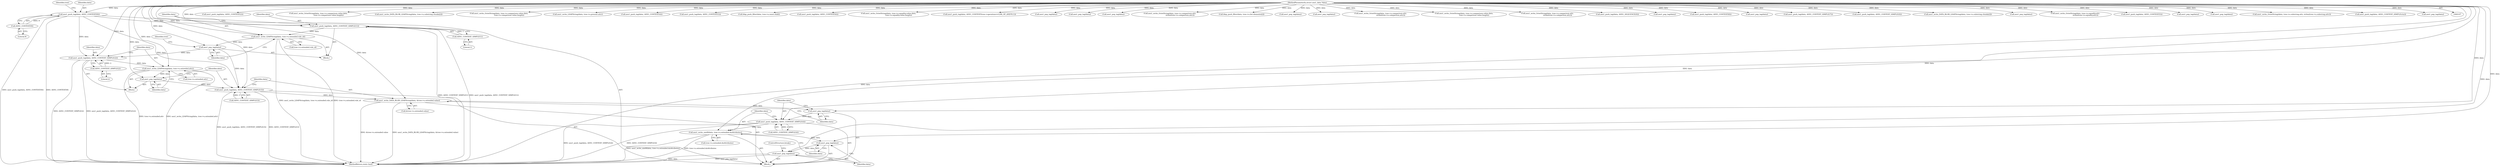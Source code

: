 digraph "1_samba_530d50a1abdcdf4d1775652d4c456c1274d83d8d_1@API" {
"1000575" [label="(Call,asn1_write_LDAPString(data, tree->u.extended.attr))"];
"1000571" [label="(Call,asn1_push_tag(data, ASN1_CONTEXT_SIMPLE(2)))"];
"1000534" [label="(Call,asn1_push_tag(data, ASN1_CONTEXT(9)))"];
"1000108" [label="(MethodParameterIn,struct asn1_data *data)"];
"1000536" [label="(Call,ASN1_CONTEXT(9))"];
"1000560" [label="(Call,asn1_pop_tag(data))"];
"1000551" [label="(Call,asn1_write_LDAPString(data, tree->u.extended.rule_id))"];
"1000547" [label="(Call,asn1_push_tag(data, ASN1_CONTEXT_SIMPLE(1)))"];
"1000549" [label="(Call,ASN1_CONTEXT_SIMPLE(1))"];
"1000573" [label="(Call,ASN1_CONTEXT_SIMPLE(2))"];
"1000584" [label="(Call,asn1_pop_tag(data))"];
"1000586" [label="(Call,asn1_push_tag(data, ASN1_CONTEXT_SIMPLE(3)))"];
"1000590" [label="(Call,asn1_write_DATA_BLOB_LDAPString(data, &tree->u.extended.value))"];
"1000600" [label="(Call,asn1_pop_tag(data))"];
"1000602" [label="(Call,asn1_push_tag(data, ASN1_CONTEXT_SIMPLE(4)))"];
"1000606" [label="(Call,asn1_write_uint8(data, tree->u.extended.dnAttributes))"];
"1000615" [label="(Call,asn1_pop_tag(data))"];
"1000617" [label="(Call,asn1_pop_tag(data))"];
"1000576" [label="(Identifier,data)"];
"1000573" [label="(Call,ASN1_CONTEXT_SIMPLE(2))"];
"1000600" [label="(Call,asn1_pop_tag(data))"];
"1000536" [label="(Call,ASN1_CONTEXT(9))"];
"1000166" [label="(Call,asn1_push_tag(data, ASN1_CONTEXT(2)))"];
"1000399" [label="(Call,asn1_write_OctetString(data, tree->u.comparison.value.data,\n                                     tree->u.comparison.value.length))"];
"1000552" [label="(Identifier,data)"];
"1000357" [label="(Call,asn1_write_DATA_BLOB_LDAPString(data, tree->u.substring.chunks[i]))"];
"1000604" [label="(Call,ASN1_CONTEXT_SIMPLE(4))"];
"1000547" [label="(Call,asn1_push_tag(data, ASN1_CONTEXT_SIMPLE(1)))"];
"1000510" [label="(Call,asn1_write_OctetString(data, tree->u.comparison.value.data,\n                                     tree->u.comparison.value.length))"];
"1000615" [label="(Call,asn1_pop_tag(data))"];
"1000472" [label="(Call,asn1_write_LDAPString(data, tree->u.present.attr))"];
"1000548" [label="(Identifier,data)"];
"1000233" [label="(Call,asn1_push_tag(data, ASN1_CONTEXT(4)))"];
"1000553" [label="(Call,tree->u.extended.rule_id)"];
"1000188" [label="(Call,asn1_push_tag(data, ASN1_CONTEXT(3)))"];
"1000172" [label="(Call,ldap_push_filter(data, tree->u.isnot.child))"];
"1000628" [label="(MethodReturn,static bool)"];
"1000423" [label="(Call,asn1_push_tag(data, ASN1_CONTEXT(6)))"];
"1000570" [label="(Block,)"];
"1000560" [label="(Call,asn1_pop_tag(data))"];
"1000116" [label="(Block,)"];
"1000209" [label="(Call,asn1_write_OctetString(data, tree->u.equality.value.data,\n                                     tree->u.equality.value.length))"];
"1000592" [label="(Call,&tree->u.extended.value)"];
"1000542" [label="(Identifier,tree)"];
"1000119" [label="(Call,asn1_push_tag(data, ASN1_CONTEXT(tree->operation==LDB_OP_AND?0:1)))"];
"1000537" [label="(Literal,9)"];
"1000162" [label="(Call,asn1_pop_tag(data))"];
"1000550" [label="(Literal,1)"];
"1000419" [label="(Call,asn1_pop_tag(data))"];
"1000229" [label="(Call,asn1_pop_tag(data))"];
"1000588" [label="(Call,ASN1_CONTEXT_SIMPLE(3))"];
"1000577" [label="(Call,tree->u.extended.attr)"];
"1000571" [label="(Call,asn1_push_tag(data, ASN1_CONTEXT_SIMPLE(2)))"];
"1000382" [label="(Call,asn1_write_OctetString(data, tree->u.comparison.attr,\n                                     strlen(tree->u.comparison.attr)))"];
"1000148" [label="(Call,ldap_push_filter(data, tree->u.list.elements[i]))"];
"1000530" [label="(Call,asn1_pop_tag(data))"];
"1000561" [label="(Identifier,data)"];
"1000305" [label="(Call,asn1_pop_tag(data))"];
"1000549" [label="(Call,ASN1_CONTEXT_SIMPLE(1))"];
"1000427" [label="(Call,asn1_write_OctetString(data, tree->u.comparison.attr,\n                                     strlen(tree->u.comparison.attr)))"];
"1000444" [label="(Call,asn1_write_OctetString(data, tree->u.comparison.value.data,\n                                     tree->u.comparison.value.length))"];
"1000586" [label="(Call,asn1_push_tag(data, ASN1_CONTEXT_SIMPLE(3)))"];
"1000493" [label="(Call,asn1_write_OctetString(data, tree->u.comparison.attr,\n                                     strlen(tree->u.comparison.attr)))"];
"1000254" [label="(Call,asn1_push_tag(data, ASN1_SEQUENCE(0)))"];
"1000535" [label="(Identifier,data)"];
"1000585" [label="(Identifier,data)"];
"1000184" [label="(Call,asn1_pop_tag(data))"];
"1000534" [label="(Call,asn1_push_tag(data, ASN1_CONTEXT(9)))"];
"1000489" [label="(Call,asn1_push_tag(data, ASN1_CONTEXT(8)))"];
"1000606" [label="(Call,asn1_write_uint8(data, tree->u.extended.dnAttributes))"];
"1000108" [label="(MethodParameterIn,struct asn1_data *data)"];
"1000587" [label="(Identifier,data)"];
"1000374" [label="(Call,asn1_pop_tag(data))"];
"1000468" [label="(Call,asn1_push_tag(data, ASN1_CONTEXT_SIMPLE(7)))"];
"1000546" [label="(Block,)"];
"1000290" [label="(Call,asn1_push_tag(data, ASN1_CONTEXT_SIMPLE(0)))"];
"1000619" [label="(ControlStructure,break;)"];
"1000607" [label="(Identifier,data)"];
"1000617" [label="(Call,asn1_pop_tag(data))"];
"1000574" [label="(Literal,2)"];
"1000572" [label="(Identifier,data)"];
"1000602" [label="(Call,asn1_push_tag(data, ASN1_CONTEXT_SIMPLE(4)))"];
"1000591" [label="(Identifier,data)"];
"1000590" [label="(Call,asn1_write_DATA_BLOB_LDAPString(data, &tree->u.extended.value))"];
"1000603" [label="(Identifier,data)"];
"1000294" [label="(Call,asn1_write_DATA_BLOB_LDAPString(data, tree->u.substring.chunks[i]))"];
"1000464" [label="(Call,asn1_pop_tag(data))"];
"1000192" [label="(Call,asn1_write_OctetString(data, tree->u.equality.attr,\n                                     strlen(tree->u.equality.attr)))"];
"1000378" [label="(Call,asn1_push_tag(data, ASN1_CONTEXT(5)))"];
"1000575" [label="(Call,asn1_write_LDAPString(data, tree->u.extended.attr))"];
"1000372" [label="(Call,asn1_pop_tag(data))"];
"1000584" [label="(Call,asn1_pop_tag(data))"];
"1000608" [label="(Call,tree->u.extended.dnAttributes)"];
"1000368" [label="(Call,asn1_pop_tag(data))"];
"1000618" [label="(Identifier,data)"];
"1000601" [label="(Identifier,data)"];
"1000566" [label="(Identifier,tree)"];
"1000616" [label="(Identifier,data)"];
"1000237" [label="(Call,asn1_write_OctetString(data, tree->u.substring.attr, strlen(tree->u.substring.attr)))"];
"1000551" [label="(Call,asn1_write_LDAPString(data, tree->u.extended.rule_id))"];
"1000353" [label="(Call,asn1_push_tag(data, ASN1_CONTEXT_SIMPLE(ctx)))"];
"1000481" [label="(Call,asn1_pop_tag(data))"];
"1000575" -> "1000570"  [label="AST: "];
"1000575" -> "1000577"  [label="CFG: "];
"1000576" -> "1000575"  [label="AST: "];
"1000577" -> "1000575"  [label="AST: "];
"1000585" -> "1000575"  [label="CFG: "];
"1000575" -> "1000628"  [label="DDG: asn1_write_LDAPString(data, tree->u.extended.attr)"];
"1000575" -> "1000628"  [label="DDG: tree->u.extended.attr"];
"1000571" -> "1000575"  [label="DDG: data"];
"1000108" -> "1000575"  [label="DDG: data"];
"1000575" -> "1000584"  [label="DDG: data"];
"1000571" -> "1000570"  [label="AST: "];
"1000571" -> "1000573"  [label="CFG: "];
"1000572" -> "1000571"  [label="AST: "];
"1000573" -> "1000571"  [label="AST: "];
"1000576" -> "1000571"  [label="CFG: "];
"1000571" -> "1000628"  [label="DDG: asn1_push_tag(data, ASN1_CONTEXT_SIMPLE(2))"];
"1000571" -> "1000628"  [label="DDG: ASN1_CONTEXT_SIMPLE(2)"];
"1000534" -> "1000571"  [label="DDG: data"];
"1000560" -> "1000571"  [label="DDG: data"];
"1000108" -> "1000571"  [label="DDG: data"];
"1000573" -> "1000571"  [label="DDG: 2"];
"1000534" -> "1000116"  [label="AST: "];
"1000534" -> "1000536"  [label="CFG: "];
"1000535" -> "1000534"  [label="AST: "];
"1000536" -> "1000534"  [label="AST: "];
"1000542" -> "1000534"  [label="CFG: "];
"1000534" -> "1000628"  [label="DDG: asn1_push_tag(data, ASN1_CONTEXT(9))"];
"1000534" -> "1000628"  [label="DDG: ASN1_CONTEXT(9)"];
"1000108" -> "1000534"  [label="DDG: data"];
"1000536" -> "1000534"  [label="DDG: 9"];
"1000534" -> "1000547"  [label="DDG: data"];
"1000534" -> "1000586"  [label="DDG: data"];
"1000108" -> "1000107"  [label="AST: "];
"1000108" -> "1000628"  [label="DDG: data"];
"1000108" -> "1000119"  [label="DDG: data"];
"1000108" -> "1000148"  [label="DDG: data"];
"1000108" -> "1000162"  [label="DDG: data"];
"1000108" -> "1000166"  [label="DDG: data"];
"1000108" -> "1000172"  [label="DDG: data"];
"1000108" -> "1000184"  [label="DDG: data"];
"1000108" -> "1000188"  [label="DDG: data"];
"1000108" -> "1000192"  [label="DDG: data"];
"1000108" -> "1000209"  [label="DDG: data"];
"1000108" -> "1000229"  [label="DDG: data"];
"1000108" -> "1000233"  [label="DDG: data"];
"1000108" -> "1000237"  [label="DDG: data"];
"1000108" -> "1000254"  [label="DDG: data"];
"1000108" -> "1000290"  [label="DDG: data"];
"1000108" -> "1000294"  [label="DDG: data"];
"1000108" -> "1000305"  [label="DDG: data"];
"1000108" -> "1000353"  [label="DDG: data"];
"1000108" -> "1000357"  [label="DDG: data"];
"1000108" -> "1000368"  [label="DDG: data"];
"1000108" -> "1000372"  [label="DDG: data"];
"1000108" -> "1000374"  [label="DDG: data"];
"1000108" -> "1000378"  [label="DDG: data"];
"1000108" -> "1000382"  [label="DDG: data"];
"1000108" -> "1000399"  [label="DDG: data"];
"1000108" -> "1000419"  [label="DDG: data"];
"1000108" -> "1000423"  [label="DDG: data"];
"1000108" -> "1000427"  [label="DDG: data"];
"1000108" -> "1000444"  [label="DDG: data"];
"1000108" -> "1000464"  [label="DDG: data"];
"1000108" -> "1000468"  [label="DDG: data"];
"1000108" -> "1000472"  [label="DDG: data"];
"1000108" -> "1000481"  [label="DDG: data"];
"1000108" -> "1000489"  [label="DDG: data"];
"1000108" -> "1000493"  [label="DDG: data"];
"1000108" -> "1000510"  [label="DDG: data"];
"1000108" -> "1000530"  [label="DDG: data"];
"1000108" -> "1000547"  [label="DDG: data"];
"1000108" -> "1000551"  [label="DDG: data"];
"1000108" -> "1000560"  [label="DDG: data"];
"1000108" -> "1000584"  [label="DDG: data"];
"1000108" -> "1000586"  [label="DDG: data"];
"1000108" -> "1000590"  [label="DDG: data"];
"1000108" -> "1000600"  [label="DDG: data"];
"1000108" -> "1000602"  [label="DDG: data"];
"1000108" -> "1000606"  [label="DDG: data"];
"1000108" -> "1000615"  [label="DDG: data"];
"1000108" -> "1000617"  [label="DDG: data"];
"1000536" -> "1000537"  [label="CFG: "];
"1000537" -> "1000536"  [label="AST: "];
"1000560" -> "1000546"  [label="AST: "];
"1000560" -> "1000561"  [label="CFG: "];
"1000561" -> "1000560"  [label="AST: "];
"1000566" -> "1000560"  [label="CFG: "];
"1000551" -> "1000560"  [label="DDG: data"];
"1000560" -> "1000586"  [label="DDG: data"];
"1000551" -> "1000546"  [label="AST: "];
"1000551" -> "1000553"  [label="CFG: "];
"1000552" -> "1000551"  [label="AST: "];
"1000553" -> "1000551"  [label="AST: "];
"1000561" -> "1000551"  [label="CFG: "];
"1000551" -> "1000628"  [label="DDG: tree->u.extended.rule_id"];
"1000551" -> "1000628"  [label="DDG: asn1_write_LDAPString(data, tree->u.extended.rule_id)"];
"1000547" -> "1000551"  [label="DDG: data"];
"1000547" -> "1000546"  [label="AST: "];
"1000547" -> "1000549"  [label="CFG: "];
"1000548" -> "1000547"  [label="AST: "];
"1000549" -> "1000547"  [label="AST: "];
"1000552" -> "1000547"  [label="CFG: "];
"1000547" -> "1000628"  [label="DDG: asn1_push_tag(data, ASN1_CONTEXT_SIMPLE(1))"];
"1000547" -> "1000628"  [label="DDG: ASN1_CONTEXT_SIMPLE(1)"];
"1000549" -> "1000547"  [label="DDG: 1"];
"1000549" -> "1000550"  [label="CFG: "];
"1000550" -> "1000549"  [label="AST: "];
"1000573" -> "1000574"  [label="CFG: "];
"1000574" -> "1000573"  [label="AST: "];
"1000584" -> "1000570"  [label="AST: "];
"1000584" -> "1000585"  [label="CFG: "];
"1000585" -> "1000584"  [label="AST: "];
"1000587" -> "1000584"  [label="CFG: "];
"1000584" -> "1000586"  [label="DDG: data"];
"1000586" -> "1000116"  [label="AST: "];
"1000586" -> "1000588"  [label="CFG: "];
"1000587" -> "1000586"  [label="AST: "];
"1000588" -> "1000586"  [label="AST: "];
"1000591" -> "1000586"  [label="CFG: "];
"1000586" -> "1000628"  [label="DDG: ASN1_CONTEXT_SIMPLE(3)"];
"1000586" -> "1000628"  [label="DDG: asn1_push_tag(data, ASN1_CONTEXT_SIMPLE(3))"];
"1000588" -> "1000586"  [label="DDG: 3"];
"1000586" -> "1000590"  [label="DDG: data"];
"1000590" -> "1000116"  [label="AST: "];
"1000590" -> "1000592"  [label="CFG: "];
"1000591" -> "1000590"  [label="AST: "];
"1000592" -> "1000590"  [label="AST: "];
"1000601" -> "1000590"  [label="CFG: "];
"1000590" -> "1000628"  [label="DDG: asn1_write_DATA_BLOB_LDAPString(data, &tree->u.extended.value)"];
"1000590" -> "1000628"  [label="DDG: &tree->u.extended.value"];
"1000590" -> "1000600"  [label="DDG: data"];
"1000600" -> "1000116"  [label="AST: "];
"1000600" -> "1000601"  [label="CFG: "];
"1000601" -> "1000600"  [label="AST: "];
"1000603" -> "1000600"  [label="CFG: "];
"1000600" -> "1000602"  [label="DDG: data"];
"1000602" -> "1000116"  [label="AST: "];
"1000602" -> "1000604"  [label="CFG: "];
"1000603" -> "1000602"  [label="AST: "];
"1000604" -> "1000602"  [label="AST: "];
"1000607" -> "1000602"  [label="CFG: "];
"1000602" -> "1000628"  [label="DDG: asn1_push_tag(data, ASN1_CONTEXT_SIMPLE(4))"];
"1000602" -> "1000628"  [label="DDG: ASN1_CONTEXT_SIMPLE(4)"];
"1000604" -> "1000602"  [label="DDG: 4"];
"1000602" -> "1000606"  [label="DDG: data"];
"1000606" -> "1000116"  [label="AST: "];
"1000606" -> "1000608"  [label="CFG: "];
"1000607" -> "1000606"  [label="AST: "];
"1000608" -> "1000606"  [label="AST: "];
"1000616" -> "1000606"  [label="CFG: "];
"1000606" -> "1000628"  [label="DDG: tree->u.extended.dnAttributes"];
"1000606" -> "1000628"  [label="DDG: asn1_write_uint8(data, tree->u.extended.dnAttributes)"];
"1000606" -> "1000615"  [label="DDG: data"];
"1000615" -> "1000116"  [label="AST: "];
"1000615" -> "1000616"  [label="CFG: "];
"1000616" -> "1000615"  [label="AST: "];
"1000618" -> "1000615"  [label="CFG: "];
"1000615" -> "1000617"  [label="DDG: data"];
"1000617" -> "1000116"  [label="AST: "];
"1000617" -> "1000618"  [label="CFG: "];
"1000618" -> "1000617"  [label="AST: "];
"1000619" -> "1000617"  [label="CFG: "];
"1000617" -> "1000628"  [label="DDG: data"];
"1000617" -> "1000628"  [label="DDG: asn1_pop_tag(data)"];
}

